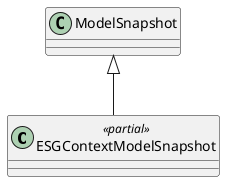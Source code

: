 @startuml
class ESGContextModelSnapshot <<partial>> {
}
ModelSnapshot <|-- ESGContextModelSnapshot
@enduml
